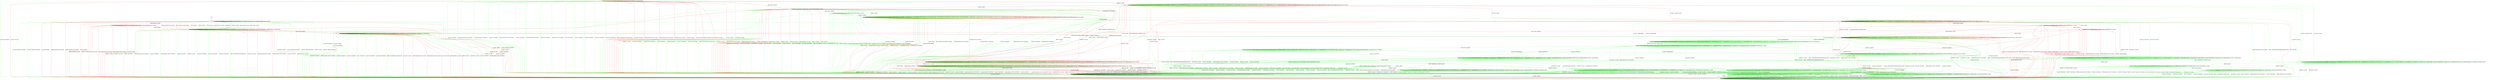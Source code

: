 digraph "" {
	graph ["Incoming time"=0.15453529357910156,
		"Outgoing time"=0.22037672996520996,
		Output="{'States': 36, 'Transitions': 837, 'Filename': '../results/ssh/DropBear-OpenSSH-cvc4-2.dot'}",
		Reference="{'States': 18, 'Transitions': 222, 'Filename': '../subjects/ssh/DropBear.dot'}",
		Solver=cvc4,
		Updated="{'States': 32, 'Transitions': 683, 'Filename': '../subjects/ssh/OpenSSH.dot'}",
		"f-measure"=0.15027624309392265,
		precision=0.09956076134699854,
		recall=0.3063063063063063
	];
	a -> a	[key=0,
		label="CH_OPEN / CH_MAX"];
	a -> a	[key=1,
		color=green,
		label="DEBUG / NO_RESP"];
	a -> a	[key=2,
		color=green,
		label="IGNORE / NO_RESP"];
	a -> a	[key=3,
		color=green,
		label="UNIMPLEMENTED / NO_RESP"];
	a -> a	[key=4,
		color=red,
		label="KEX30 / UNIMPLEMENTED"];
	a -> f	[key=0,
		label="NEWKEYS / NO_RESP"];
	a -> h	[key=0,
		color=green,
		label="DISCONNECT / NO_CONN"];
	a -> h	[key=1,
		color=green,
		label="KEXINIT / DISCONNECT"];
	a -> h	[key=2,
		color=green,
		label="SERVICE_REQUEST_AUTH / DISCONNECT"];
	a -> h	[key=3,
		color=green,
		label="CH_WINDOW_ADJUST / DISCONNECT"];
	a -> h	[key=4,
		color=green,
		label="UA_PK_OK / DISCONNECT"];
	a -> h	[key=5,
		color=green,
		label="SERVICE_REQUEST_CONN / DISCONNECT"];
	a -> h	[key=6,
		color=green,
		label="UA_NONE / DISCONNECT"];
	a -> h	[key=7,
		color=green,
		label="CH_EXTENDED_DATA / DISCONNECT"];
	a -> h	[key=8,
		color=green,
		label="UA_PK_NOK / DISCONNECT"];
	a -> h	[key=9,
		color=green,
		label="CH_REQUEST_PTY / DISCONNECT"];
	a -> h	[key=10,
		color=green,
		label="KEX30 / DISCONNECT"];
	a -> h	[key=11,
		color=green,
		label="CH_EOF / DISCONNECT"];
	a -> h	[key=12,
		color=green,
		label="CH_DATA / DISCONNECT"];
	a -> h	[key=13,
		color=green,
		label="UA_PW_OK / DISCONNECT"];
	a -> h	[key=14,
		color=green,
		label="UA_PW_NOK / DISCONNECT"];
	a -> h	[key=15,
		color=green,
		label="REKEY / DISCONNECT|NO_CONN|NO_CONN"];
	a -> h	[key=16,
		color=red,
		label="UA_PK_NOK / NO_CONN"];
	a -> h	[key=17,
		color=red,
		label="SERVICE_REQUEST_AUTH / NO_CONN"];
	a -> h	[key=18,
		color=red,
		label="SERVICE_REQUEST_CONN / NO_CONN"];
	a -> h	[key=19,
		color=red,
		label="CH_REQUEST_PTY / NO_CONN"];
	a -> h	[key=20,
		color=red,
		label="CH_DATA / NO_CONN"];
	a -> h	[key=21,
		color=red,
		label="UA_PK_OK / NO_CONN"];
	a -> h	[key=22,
		color=red,
		label="KEXINIT_PROCEED / NO_CONN"];
	a -> h	[key=23,
		color=red,
		label="KEXINIT / NO_CONN"];
	a -> h	[key=24,
		color=red,
		label="CH_EOF / NO_CONN"];
	a -> i	[key=0,
		color=green,
		label="CH_CLOSE / DISCONNECT"];
	a -> i	[key=1,
		color=red,
		label="CH_CLOSE / NO_CONN"];
	b -> a	[key=0,
		color=red,
		label="KEX30 / KEX31+NEWKEYS"];
	b -> b	[key=0,
		label="CH_OPEN / CH_MAX"];
	b -> b	[key=1,
		color=green,
		label="DEBUG / NO_RESP"];
	b -> b	[key=2,
		color=green,
		label="IGNORE / NO_RESP"];
	b -> b	[key=3,
		color=green,
		label="UNIMPLEMENTED / NO_RESP"];
	b -> h	[key=0,
		color=green,
		label="DISCONNECT / NO_CONN"];
	b -> h	[key=1,
		color=green,
		label="KEXINIT / DISCONNECT"];
	b -> h	[key=2,
		color=green,
		label="SERVICE_REQUEST_AUTH / DISCONNECT"];
	b -> h	[key=3,
		color=green,
		label="CH_WINDOW_ADJUST / DISCONNECT"];
	b -> h	[key=4,
		color=green,
		label="UA_PK_OK / DISCONNECT"];
	b -> h	[key=5,
		color=green,
		label="SERVICE_REQUEST_CONN / DISCONNECT"];
	b -> h	[key=6,
		color=green,
		label="UA_NONE / DISCONNECT"];
	b -> h	[key=7,
		color=green,
		label="CH_EXTENDED_DATA / DISCONNECT"];
	b -> h	[key=8,
		color=green,
		label="NEWKEYS / NO_CONN"];
	b -> h	[key=9,
		color=green,
		label="UA_PK_NOK / DISCONNECT"];
	b -> h	[key=10,
		color=green,
		label="CH_REQUEST_PTY / DISCONNECT"];
	b -> h	[key=11,
		color=green,
		label="CH_EOF / DISCONNECT"];
	b -> h	[key=12,
		color=green,
		label="CH_DATA / DISCONNECT"];
	b -> h	[key=13,
		color=green,
		label="UA_PW_OK / DISCONNECT"];
	b -> h	[key=14,
		color=green,
		label="UA_PW_NOK / DISCONNECT"];
	b -> h	[key=15,
		color=green,
		label="REKEY / DISCONNECT|NO_CONN|NO_CONN"];
	b -> h	[key=16,
		color=red,
		label="UA_PK_NOK / NO_CONN"];
	b -> h	[key=17,
		color=red,
		label="SERVICE_REQUEST_AUTH / NO_CONN"];
	b -> h	[key=18,
		color=red,
		label="SERVICE_REQUEST_CONN / NO_CONN"];
	b -> h	[key=19,
		color=red,
		label="NEWKEYS / UNIMPLEMENTED"];
	b -> h	[key=20,
		color=red,
		label="CH_REQUEST_PTY / NO_CONN"];
	b -> h	[key=21,
		color=red,
		label="CH_DATA / NO_CONN"];
	b -> h	[key=22,
		color=red,
		label="UA_PK_OK / NO_CONN"];
	b -> h	[key=23,
		color=red,
		label="KEXINIT_PROCEED / NO_CONN"];
	b -> h	[key=24,
		color=red,
		label="KEXINIT / NO_CONN"];
	b -> h	[key=25,
		color=red,
		label="CH_EOF / NO_CONN"];
	b -> i	[key=0,
		color=green,
		label="CH_CLOSE / DISCONNECT"];
	b -> i	[key=1,
		color=red,
		label="CH_CLOSE / NO_CONN"];
	ff	[color=green];
	b -> ff	[key=0,
		color=green,
		label="KEX30 / KEX31+NEWKEYS"];
	c -> b	[key=0,
		color=red,
		label="KEXINIT / KEXINIT"];
	c -> c	[key=0,
		label="CH_OPEN / CH_MAX"];
	c -> c	[key=1,
		label="CH_EOF / NO_RESP"];
	c -> c	[key=2,
		color=green,
		label="SERVICE_REQUEST_AUTH / UNIMPLEMENTED"];
	c -> c	[key=3,
		color=green,
		label="CH_WINDOW_ADJUST / NO_RESP"];
	c -> c	[key=4,
		color=green,
		label="DEBUG / NO_RESP"];
	c -> c	[key=5,
		color=green,
		label="UA_PK_OK / UNIMPLEMENTED"];
	c -> c	[key=6,
		color=green,
		label="SERVICE_REQUEST_CONN / UNIMPLEMENTED"];
	c -> c	[key=7,
		color=green,
		label="UA_NONE / UNIMPLEMENTED"];
	c -> c	[key=8,
		color=green,
		label="CH_EXTENDED_DATA / NO_RESP"];
	c -> c	[key=9,
		color=green,
		label="UA_PK_NOK / UNIMPLEMENTED"];
	c -> c	[key=10,
		color=green,
		label="KEX30 / UNIMPLEMENTED"];
	c -> c	[key=11,
		color=green,
		label="IGNORE / NO_RESP"];
	c -> c	[key=12,
		color=green,
		label="CH_DATA / NO_RESP"];
	c -> c	[key=13,
		color=green,
		label="UNIMPLEMENTED / NO_RESP"];
	c -> c	[key=14,
		color=green,
		label="UA_PW_OK / UNIMPLEMENTED"];
	c -> c	[key=15,
		color=green,
		label="UA_PW_NOK / UNIMPLEMENTED"];
	c -> c	[key=16,
		color=red,
		label="UA_PK_NOK / NO_RESP"];
	c -> c	[key=17,
		color=red,
		label="SERVICE_REQUEST_AUTH / SERVICE_ACCEPT"];
	c -> c	[key=18,
		color=red,
		label="SERVICE_REQUEST_CONN / SERVICE_ACCEPT"];
	c -> c	[key=19,
		color=red,
		label="UA_PK_OK / NO_RESP"];
	c -> f	[key=0,
		color=green,
		label="REKEY / KEXINIT|KEX31+NEWKEYS|NO_RESP"];
	c -> g	[key=0,
		color=green,
		label="CH_REQUEST_PTY / CH_SUCCESS"];
	c -> h	[key=0,
		label="NEWKEYS / NO_CONN"];
	c -> h	[key=1,
		color=green,
		label="DISCONNECT / NO_CONN"];
	c -> h	[key=2,
		color=red,
		label="KEX30 / NO_CONN"];
	c -> h	[key=3,
		color=red,
		label="CH_DATA / NO_CONN"];
	c -> l	[key=0,
		color=red,
		label="CH_REQUEST_PTY / CH_SUCCESS"];
	c -> n	[key=0,
		color=red,
		label="CH_CLOSE / NO_RESP"];
	p	[color=green];
	c -> p	[key=0,
		color=green,
		label="CH_CLOSE / CH_CLOSE"];
	bb	[color=green];
	c -> bb	[key=0,
		color=green,
		label="KEXINIT / KEXINIT"];
	jj	[color=red];
	c -> jj	[key=0,
		color=red,
		label="KEXINIT_PROCEED / KEXINIT"];
	d -> d	[key=0,
		label="CH_REQUEST_PTY / CH_NONE"];
	d -> d	[key=1,
		label="CH_DATA / CH_NONE"];
	d -> d	[key=2,
		label="CH_CLOSE / CH_NONE"];
	d -> d	[key=3,
		label="CH_EOF / CH_NONE"];
	d -> d	[key=4,
		color=green,
		label="CH_WINDOW_ADJUST / CH_NONE"];
	d -> d	[key=5,
		color=green,
		label="DEBUG / NO_RESP"];
	d -> d	[key=6,
		color=green,
		label="CH_EXTENDED_DATA / CH_NONE"];
	d -> d	[key=7,
		color=green,
		label="IGNORE / NO_RESP"];
	d -> d	[key=8,
		color=green,
		label="UNIMPLEMENTED / NO_RESP"];
	d -> d	[key=9,
		color=red,
		label="NEWKEYS / UNIMPLEMENTED"];
	d -> h	[key=0,
		color=green,
		label="CH_OPEN / DISCONNECT"];
	d -> h	[key=1,
		color=red,
		label="CH_OPEN / NO_CONN"];
	d -> i	[key=0,
		color=green,
		label="DISCONNECT / NO_CONN"];
	d -> i	[key=1,
		color=green,
		label="KEXINIT / DISCONNECT"];
	d -> i	[key=2,
		color=green,
		label="SERVICE_REQUEST_AUTH / DISCONNECT"];
	d -> i	[key=3,
		color=green,
		label="UA_PK_OK / DISCONNECT"];
	d -> i	[key=4,
		color=green,
		label="SERVICE_REQUEST_CONN / DISCONNECT"];
	d -> i	[key=5,
		color=green,
		label="UA_NONE / DISCONNECT"];
	d -> i	[key=6,
		color=green,
		label="NEWKEYS / NO_CONN"];
	d -> i	[key=7,
		color=green,
		label="UA_PK_NOK / DISCONNECT"];
	d -> i	[key=8,
		color=green,
		label="UA_PW_OK / DISCONNECT"];
	d -> i	[key=9,
		color=green,
		label="UA_PW_NOK / DISCONNECT"];
	d -> i	[key=10,
		color=green,
		label="REKEY / DISCONNECT|NO_CONN|NO_CONN"];
	d -> i	[key=11,
		color=red,
		label="UA_PK_NOK / NO_CONN"];
	d -> i	[key=12,
		color=red,
		label="SERVICE_REQUEST_AUTH / NO_CONN"];
	d -> i	[key=13,
		color=red,
		label="SERVICE_REQUEST_CONN / NO_CONN"];
	d -> i	[key=14,
		color=red,
		label="UA_PK_OK / NO_CONN"];
	d -> i	[key=15,
		color=red,
		label="KEXINIT_PROCEED / NO_CONN"];
	d -> i	[key=16,
		color=red,
		label="KEXINIT / NO_CONN"];
	d -> j	[key=0,
		label="KEX30 / KEX31+NEWKEYS"];
	e -> e	[key=0,
		label="CH_REQUEST_PTY / CH_NONE"];
	e -> e	[key=1,
		label="CH_DATA / CH_NONE"];
	e -> e	[key=2,
		label="CH_CLOSE / CH_NONE"];
	e -> e	[key=3,
		label="CH_EOF / CH_NONE"];
	e -> e	[key=4,
		color=green,
		label="KEXINIT / UNIMPLEMENTED"];
	e -> e	[key=5,
		color=green,
		label="CH_WINDOW_ADJUST / CH_NONE"];
	e -> e	[key=6,
		color=green,
		label="DEBUG / NO_RESP"];
	e -> e	[key=7,
		color=green,
		label="UA_PK_OK / UNIMPLEMENTED"];
	e -> e	[key=8,
		color=green,
		label="UA_NONE / UNIMPLEMENTED"];
	e -> e	[key=9,
		color=green,
		label="CH_EXTENDED_DATA / CH_NONE"];
	e -> e	[key=10,
		color=green,
		label="UA_PK_NOK / UNIMPLEMENTED"];
	e -> e	[key=11,
		color=green,
		label="KEX30 / UNIMPLEMENTED"];
	e -> e	[key=12,
		color=green,
		label="IGNORE / NO_RESP"];
	e -> e	[key=13,
		color=green,
		label="UNIMPLEMENTED / NO_RESP"];
	e -> e	[key=14,
		color=green,
		label="UA_PW_OK / UNIMPLEMENTED"];
	e -> e	[key=15,
		color=green,
		label="UA_PW_NOK / UNIMPLEMENTED"];
	e -> e	[key=16,
		color=red,
		label="UA_PK_NOK / UA_FAILURE"];
	e -> e	[key=17,
		color=red,
		label="SERVICE_REQUEST_AUTH / SERVICE_ACCEPT"];
	e -> h	[key=0,
		color=red,
		label="CH_OPEN / NO_CONN"];
	e -> i	[key=0,
		label="NEWKEYS / NO_CONN"];
	e -> i	[key=1,
		color=green,
		label="DISCONNECT / NO_CONN"];
	e -> i	[key=2,
		color=green,
		label="SERVICE_REQUEST_CONN / DISCONNECT"];
	e -> i	[key=3,
		color=green,
		label="REKEY / UNIMPLEMENTED|UNIMPLEMENTED|NO_CONN"];
	e -> i	[key=4,
		color=red,
		label="KEX30 / NO_CONN"];
	e -> i	[key=5,
		color=red,
		label="SERVICE_REQUEST_CONN / NO_CONN"];
	e -> n	[key=0,
		color=green,
		label="SERVICE_REQUEST_AUTH / SERVICE_ACCEPT"];
	e -> n	[key=1,
		color=red,
		label="UA_PK_OK / UA_SUCCESS"];
	o	[color=green];
	e -> o	[key=0,
		color=green,
		label="CH_OPEN / UNIMPLEMENTED"];
	hh	[color=red];
	e -> hh	[key=0,
		color=red,
		label="KEXINIT_PROCEED / KEXINIT"];
	ii	[color=red];
	e -> ii	[key=0,
		color=red,
		label="KEXINIT / KEXINIT"];
	f -> b	[key=0,
		color=red,
		label="KEXINIT / KEXINIT"];
	f -> c	[key=0,
		color=red,
		label="CH_EOF / CH_EOF"];
	f -> f	[key=0,
		label="CH_OPEN / CH_MAX"];
	f -> f	[key=1,
		label="CH_DATA / NO_RESP"];
	f -> f	[key=2,
		color=green,
		label="SERVICE_REQUEST_AUTH / NO_RESP"];
	f -> f	[key=3,
		color=green,
		label="CH_WINDOW_ADJUST / NO_RESP"];
	f -> f	[key=4,
		color=green,
		label="DEBUG / NO_RESP"];
	f -> f	[key=5,
		color=green,
		label="UA_PK_OK / UNIMPLEMENTED"];
	f -> f	[key=6,
		color=green,
		label="SERVICE_REQUEST_CONN / NO_RESP"];
	f -> f	[key=7,
		color=green,
		label="UA_NONE / UNIMPLEMENTED"];
	f -> f	[key=8,
		color=green,
		label="CH_EXTENDED_DATA / NO_RESP"];
	f -> f	[key=9,
		color=green,
		label="UA_PK_NOK / UNIMPLEMENTED"];
	f -> f	[key=10,
		color=green,
		label="KEX30 / NO_RESP"];
	f -> f	[key=11,
		color=green,
		label="IGNORE / NO_RESP"];
	f -> f	[key=12,
		color=green,
		label="CH_EOF / NO_RESP"];
	f -> f	[key=13,
		color=green,
		label="UNIMPLEMENTED / NO_RESP"];
	f -> f	[key=14,
		color=green,
		label="UA_PW_OK / UNIMPLEMENTED"];
	f -> f	[key=15,
		color=green,
		label="UA_PW_NOK / UNIMPLEMENTED"];
	f -> f	[key=16,
		color=green,
		label="REKEY / KEXINIT|KEX31+NEWKEYS|NO_RESP"];
	f -> f	[key=17,
		color=red,
		label="UA_PK_NOK / NO_RESP"];
	f -> f	[key=18,
		color=red,
		label="SERVICE_REQUEST_AUTH / SERVICE_ACCEPT"];
	f -> f	[key=19,
		color=red,
		label="SERVICE_REQUEST_CONN / SERVICE_ACCEPT"];
	f -> f	[key=20,
		color=red,
		label="UA_PK_OK / NO_RESP"];
	f -> g	[key=0,
		color=red,
		label="CH_REQUEST_PTY / CH_SUCCESS"];
	f -> h	[key=0,
		label="NEWKEYS / NO_CONN"];
	f -> h	[key=1,
		color=green,
		label="DISCONNECT / NO_CONN"];
	f -> h	[key=2,
		color=red,
		label="KEX30 / NO_CONN"];
	f -> l	[key=0,
		color=green,
		label="CH_REQUEST_PTY / CH_SUCCESS"];
	f -> n	[key=0,
		color=red,
		label="CH_CLOSE / CH_EOF"];
	v	[color=green];
	f -> v	[key=0,
		color=green,
		label="CH_CLOSE / CH_CLOSE"];
	f -> bb	[key=0,
		color=green,
		label="KEXINIT / KEXINIT"];
	f -> jj	[key=0,
		color=red,
		label="KEXINIT_PROCEED / KEXINIT"];
	g -> b	[key=0,
		label="KEXINIT / KEXINIT"];
	g -> g	[key=0,
		label="CH_OPEN / CH_MAX"];
	g -> g	[key=1,
		label="CH_DATA / NO_RESP"];
	g -> g	[key=2,
		color=green,
		label="SERVICE_REQUEST_AUTH / UNIMPLEMENTED"];
	g -> g	[key=3,
		color=green,
		label="CH_WINDOW_ADJUST / NO_RESP"];
	g -> g	[key=4,
		color=green,
		label="DEBUG / NO_RESP"];
	g -> g	[key=5,
		color=green,
		label="UA_PK_OK / UNIMPLEMENTED"];
	g -> g	[key=6,
		color=green,
		label="SERVICE_REQUEST_CONN / UNIMPLEMENTED"];
	g -> g	[key=7,
		color=green,
		label="UA_NONE / UNIMPLEMENTED"];
	g -> g	[key=8,
		color=green,
		label="CH_EXTENDED_DATA / NO_RESP"];
	g -> g	[key=9,
		color=green,
		label="UA_PK_NOK / UNIMPLEMENTED"];
	g -> g	[key=10,
		color=green,
		label="KEX30 / UNIMPLEMENTED"];
	g -> g	[key=11,
		color=green,
		label="IGNORE / NO_RESP"];
	g -> g	[key=12,
		color=green,
		label="CH_EOF / NO_RESP"];
	g -> g	[key=13,
		color=green,
		label="UNIMPLEMENTED / NO_RESP"];
	g -> g	[key=14,
		color=green,
		label="UA_PW_OK / UNIMPLEMENTED"];
	g -> g	[key=15,
		color=green,
		label="UA_PW_NOK / UNIMPLEMENTED"];
	g -> g	[key=16,
		color=red,
		label="UA_PK_NOK / NO_RESP"];
	g -> g	[key=17,
		color=red,
		label="SERVICE_REQUEST_AUTH / SERVICE_ACCEPT"];
	g -> g	[key=18,
		color=red,
		label="SERVICE_REQUEST_CONN / SERVICE_ACCEPT"];
	g -> g	[key=19,
		color=red,
		label="UA_PK_OK / NO_RESP"];
	g -> h	[key=0,
		label="NEWKEYS / NO_CONN"];
	g -> h	[key=1,
		color=green,
		label="DISCONNECT / NO_CONN"];
	g -> h	[key=2,
		color=green,
		label="CH_REQUEST_PTY / DISCONNECT"];
	g -> h	[key=3,
		color=red,
		label="KEX30 / NO_CONN"];
	g -> h	[key=4,
		color=red,
		label="CH_REQUEST_PTY / NO_CONN"];
	g -> l	[key=0,
		color=green,
		label="REKEY / KEXINIT|KEX31+NEWKEYS|NO_RESP"];
	g -> l	[key=1,
		color=red,
		label="CH_EOF / CH_EOF"];
	g -> n	[key=0,
		color=red,
		label="CH_CLOSE / CH_EOF"];
	g -> p	[key=0,
		color=green,
		label="CH_CLOSE / CH_CLOSE"];
	g -> jj	[key=0,
		color=red,
		label="KEXINIT_PROCEED / KEXINIT"];
	h -> h	[key=0,
		label="UA_PK_NOK / NO_CONN"];
	h -> h	[key=1,
		label="KEX30 / NO_CONN"];
	h -> h	[key=2,
		label="SERVICE_REQUEST_AUTH / NO_CONN"];
	h -> h	[key=3,
		label="SERVICE_REQUEST_CONN / NO_CONN"];
	h -> h	[key=4,
		label="NEWKEYS / NO_CONN"];
	h -> h	[key=5,
		label="CH_REQUEST_PTY / NO_CONN"];
	h -> h	[key=6,
		label="CH_OPEN / CH_MAX"];
	h -> h	[key=7,
		label="CH_DATA / NO_CONN"];
	h -> h	[key=8,
		label="UA_PK_OK / NO_CONN"];
	h -> h	[key=9,
		label="KEXINIT / NO_CONN"];
	h -> h	[key=10,
		label="CH_EOF / NO_CONN"];
	h -> h	[key=11,
		color=green,
		label="DISCONNECT / NO_CONN"];
	h -> h	[key=12,
		color=green,
		label="CH_WINDOW_ADJUST / NO_CONN"];
	h -> h	[key=13,
		color=green,
		label="DEBUG / NO_CONN"];
	h -> h	[key=14,
		color=green,
		label="UA_NONE / NO_CONN"];
	h -> h	[key=15,
		color=green,
		label="CH_EXTENDED_DATA / NO_CONN"];
	h -> h	[key=16,
		color=green,
		label="IGNORE / NO_CONN"];
	h -> h	[key=17,
		color=green,
		label="UNIMPLEMENTED / NO_CONN"];
	h -> h	[key=18,
		color=green,
		label="UA_PW_OK / NO_CONN"];
	h -> h	[key=19,
		color=green,
		label="UA_PW_NOK / NO_CONN"];
	h -> h	[key=20,
		color=green,
		label="REKEY / NO_CONN|NO_CONN|NO_CONN"];
	h -> h	[key=21,
		color=red,
		label="KEXINIT_PROCEED / NO_CONN"];
	h -> i	[key=0,
		label="CH_CLOSE / NO_CONN"];
	i -> h	[key=0,
		label="CH_OPEN / NO_CONN"];
	i -> i	[key=0,
		label="UA_PK_NOK / NO_CONN"];
	i -> i	[key=1,
		label="KEX30 / NO_CONN"];
	i -> i	[key=2,
		label="SERVICE_REQUEST_AUTH / NO_CONN"];
	i -> i	[key=3,
		label="SERVICE_REQUEST_CONN / NO_CONN"];
	i -> i	[key=4,
		label="NEWKEYS / NO_CONN"];
	i -> i	[key=5,
		label="CH_REQUEST_PTY / CH_NONE"];
	i -> i	[key=6,
		label="CH_DATA / CH_NONE"];
	i -> i	[key=7,
		label="UA_PK_OK / NO_CONN"];
	i -> i	[key=8,
		label="CH_CLOSE / CH_NONE"];
	i -> i	[key=9,
		label="KEXINIT / NO_CONN"];
	i -> i	[key=10,
		label="CH_EOF / CH_NONE"];
	i -> i	[key=11,
		color=green,
		label="DISCONNECT / NO_CONN"];
	i -> i	[key=12,
		color=green,
		label="CH_WINDOW_ADJUST / CH_NONE"];
	i -> i	[key=13,
		color=green,
		label="DEBUG / NO_CONN"];
	i -> i	[key=14,
		color=green,
		label="UA_NONE / NO_CONN"];
	i -> i	[key=15,
		color=green,
		label="CH_EXTENDED_DATA / CH_NONE"];
	i -> i	[key=16,
		color=green,
		label="IGNORE / NO_CONN"];
	i -> i	[key=17,
		color=green,
		label="UNIMPLEMENTED / NO_CONN"];
	i -> i	[key=18,
		color=green,
		label="UA_PW_OK / NO_CONN"];
	i -> i	[key=19,
		color=green,
		label="UA_PW_NOK / NO_CONN"];
	i -> i	[key=20,
		color=green,
		label="REKEY / NO_CONN|NO_CONN|NO_CONN"];
	i -> i	[key=21,
		color=red,
		label="KEXINIT_PROCEED / NO_CONN"];
	j -> e	[key=0,
		label="NEWKEYS / NO_RESP"];
	j -> h	[key=0,
		color=green,
		label="CH_OPEN / DISCONNECT"];
	j -> h	[key=1,
		color=red,
		label="CH_OPEN / NO_CONN"];
	j -> i	[key=0,
		color=green,
		label="DISCONNECT / NO_CONN"];
	j -> i	[key=1,
		color=green,
		label="KEXINIT / DISCONNECT"];
	j -> i	[key=2,
		color=green,
		label="SERVICE_REQUEST_AUTH / DISCONNECT"];
	j -> i	[key=3,
		color=green,
		label="UA_PK_OK / DISCONNECT"];
	j -> i	[key=4,
		color=green,
		label="SERVICE_REQUEST_CONN / DISCONNECT"];
	j -> i	[key=5,
		color=green,
		label="UA_NONE / DISCONNECT"];
	j -> i	[key=6,
		color=green,
		label="UA_PK_NOK / DISCONNECT"];
	j -> i	[key=7,
		color=green,
		label="KEX30 / DISCONNECT"];
	j -> i	[key=8,
		color=green,
		label="UA_PW_OK / DISCONNECT"];
	j -> i	[key=9,
		color=green,
		label="UA_PW_NOK / DISCONNECT"];
	j -> i	[key=10,
		color=green,
		label="REKEY / DISCONNECT|NO_CONN|NO_CONN"];
	j -> i	[key=11,
		color=red,
		label="UA_PK_NOK / NO_CONN"];
	j -> i	[key=12,
		color=red,
		label="SERVICE_REQUEST_AUTH / NO_CONN"];
	j -> i	[key=13,
		color=red,
		label="SERVICE_REQUEST_CONN / NO_CONN"];
	j -> i	[key=14,
		color=red,
		label="UA_PK_OK / NO_CONN"];
	j -> i	[key=15,
		color=red,
		label="KEXINIT_PROCEED / NO_CONN"];
	j -> i	[key=16,
		color=red,
		label="KEXINIT / NO_CONN"];
	j -> j	[key=0,
		label="CH_REQUEST_PTY / CH_NONE"];
	j -> j	[key=1,
		label="CH_DATA / CH_NONE"];
	j -> j	[key=2,
		label="CH_CLOSE / CH_NONE"];
	j -> j	[key=3,
		label="CH_EOF / CH_NONE"];
	j -> j	[key=4,
		color=green,
		label="CH_WINDOW_ADJUST / CH_NONE"];
	j -> j	[key=5,
		color=green,
		label="DEBUG / NO_RESP"];
	j -> j	[key=6,
		color=green,
		label="CH_EXTENDED_DATA / CH_NONE"];
	j -> j	[key=7,
		color=green,
		label="IGNORE / NO_RESP"];
	j -> j	[key=8,
		color=green,
		label="UNIMPLEMENTED / NO_RESP"];
	j -> j	[key=9,
		color=red,
		label="KEX30 / UNIMPLEMENTED"];
	k -> d	[key=0,
		label="KEXINIT / KEXINIT"];
	k -> d	[key=1,
		color=green,
		label="SERVICE_REQUEST_AUTH / KEXINIT"];
	k -> d	[key=2,
		color=green,
		label="DEBUG / KEXINIT"];
	k -> d	[key=3,
		color=green,
		label="SERVICE_REQUEST_CONN / KEXINIT"];
	k -> d	[key=4,
		color=green,
		label="KEX30 / KEXINIT"];
	k -> d	[key=5,
		color=green,
		label="IGNORE / KEXINIT"];
	k -> d	[key=6,
		color=green,
		label="UNIMPLEMENTED / KEXINIT"];
	k -> d	[key=7,
		color=red,
		label="KEX30 / KEXINIT+UNIMPLEMENTED"];
	k -> d	[key=8,
		color=red,
		label="NEWKEYS / KEXINIT+UNIMPLEMENTED"];
	k -> e	[key=0,
		color=green,
		label="REKEY / KEXINIT|KEX31+NEWKEYS|NO_RESP"];
	k -> h	[key=0,
		color=green,
		label="CH_OPEN / KEXINIT+DISCONNECT"];
	k -> h	[key=1,
		color=red,
		label="CH_OPEN / KEXINIT"];
	k -> i	[key=0,
		color=green,
		label="DISCONNECT / KEXINIT"];
	k -> i	[key=1,
		color=green,
		label="UA_PK_OK / KEXINIT+DISCONNECT"];
	k -> i	[key=2,
		color=green,
		label="UA_NONE / KEXINIT+DISCONNECT"];
	k -> i	[key=3,
		color=green,
		label="NEWKEYS / KEXINIT"];
	k -> i	[key=4,
		color=green,
		label="UA_PK_NOK / KEXINIT+DISCONNECT"];
	k -> i	[key=5,
		color=green,
		label="UA_PW_OK / KEXINIT+DISCONNECT"];
	k -> i	[key=6,
		color=green,
		label="UA_PW_NOK / KEXINIT+DISCONNECT"];
	k -> i	[key=7,
		color=red,
		label="UA_PK_NOK / KEXINIT"];
	k -> i	[key=8,
		color=red,
		label="SERVICE_REQUEST_AUTH / KEXINIT"];
	k -> i	[key=9,
		color=red,
		label="SERVICE_REQUEST_CONN / KEXINIT"];
	k -> i	[key=10,
		color=red,
		label="UA_PK_OK / KEXINIT"];
	k -> k	[key=0,
		label="CH_REQUEST_PTY / CH_NONE"];
	k -> k	[key=1,
		label="CH_DATA / CH_NONE"];
	k -> k	[key=2,
		label="CH_CLOSE / CH_NONE"];
	k -> k	[key=3,
		label="CH_EOF / CH_NONE"];
	k -> k	[key=4,
		color=green,
		label="CH_WINDOW_ADJUST / CH_NONE"];
	k -> k	[key=5,
		color=green,
		label="CH_EXTENDED_DATA / CH_NONE"];
	gg	[color=red];
	k -> gg	[key=0,
		color=red,
		label="KEXINIT_PROCEED / KEXINIT"];
	l -> b	[key=0,
		label="KEXINIT / KEXINIT"];
	l -> h	[key=0,
		label="NEWKEYS / NO_CONN"];
	l -> h	[key=1,
		color=green,
		label="DISCONNECT / NO_CONN"];
	l -> h	[key=2,
		color=green,
		label="CH_REQUEST_PTY / DISCONNECT"];
	l -> h	[key=3,
		color=red,
		label="KEX30 / NO_CONN"];
	l -> h	[key=4,
		color=red,
		label="CH_REQUEST_PTY / NO_CONN"];
	l -> h	[key=5,
		color=red,
		label="CH_DATA / NO_CONN"];
	l -> l	[key=0,
		label="CH_OPEN / CH_MAX"];
	l -> l	[key=1,
		label="CH_EOF / NO_RESP"];
	l -> l	[key=2,
		color=green,
		label="SERVICE_REQUEST_AUTH / NO_RESP"];
	l -> l	[key=3,
		color=green,
		label="CH_WINDOW_ADJUST / NO_RESP"];
	l -> l	[key=4,
		color=green,
		label="DEBUG / NO_RESP"];
	l -> l	[key=5,
		color=green,
		label="UA_PK_OK / UNIMPLEMENTED"];
	l -> l	[key=6,
		color=green,
		label="SERVICE_REQUEST_CONN / NO_RESP"];
	l -> l	[key=7,
		color=green,
		label="UA_NONE / UNIMPLEMENTED"];
	l -> l	[key=8,
		color=green,
		label="CH_EXTENDED_DATA / NO_RESP"];
	l -> l	[key=9,
		color=green,
		label="UA_PK_NOK / UNIMPLEMENTED"];
	l -> l	[key=10,
		color=green,
		label="KEX30 / NO_RESP"];
	l -> l	[key=11,
		color=green,
		label="IGNORE / NO_RESP"];
	l -> l	[key=12,
		color=green,
		label="CH_DATA / NO_RESP"];
	l -> l	[key=13,
		color=green,
		label="UNIMPLEMENTED / NO_RESP"];
	l -> l	[key=14,
		color=green,
		label="UA_PW_OK / UNIMPLEMENTED"];
	l -> l	[key=15,
		color=green,
		label="UA_PW_NOK / UNIMPLEMENTED"];
	l -> l	[key=16,
		color=green,
		label="REKEY / KEXINIT|KEX31+NEWKEYS|NO_RESP"];
	l -> l	[key=17,
		color=red,
		label="UA_PK_NOK / NO_RESP"];
	l -> l	[key=18,
		color=red,
		label="SERVICE_REQUEST_AUTH / SERVICE_ACCEPT"];
	l -> l	[key=19,
		color=red,
		label="SERVICE_REQUEST_CONN / SERVICE_ACCEPT"];
	l -> l	[key=20,
		color=red,
		label="UA_PK_OK / NO_RESP"];
	l -> n	[key=0,
		color=red,
		label="CH_CLOSE / NO_RESP"];
	l -> v	[key=0,
		color=green,
		label="CH_CLOSE / CH_CLOSE"];
	l -> jj	[key=0,
		color=red,
		label="KEXINIT_PROCEED / KEXINIT"];
	m -> k	[key=0];
	n -> f	[key=0,
		color=red,
		label="CH_OPEN / CH_OPEN_SUCCESS"];
	n -> i	[key=0,
		label="NEWKEYS / NO_CONN"];
	n -> i	[key=1,
		color=green,
		label="DISCONNECT / NO_CONN"];
	n -> i	[key=2,
		color=green,
		label="SERVICE_REQUEST_CONN / DISCONNECT"];
	n -> i	[key=3,
		color=green,
		label="REKEY / UNIMPLEMENTED|UNIMPLEMENTED|NO_CONN"];
	n -> i	[key=4,
		color=red,
		label="KEX30 / NO_CONN"];
	n -> n	[key=0,
		label="SERVICE_REQUEST_AUTH / SERVICE_ACCEPT"];
	n -> n	[key=1,
		label="CH_REQUEST_PTY / CH_NONE"];
	n -> n	[key=2,
		label="CH_DATA / CH_NONE"];
	n -> n	[key=3,
		label="CH_CLOSE / CH_NONE"];
	n -> n	[key=4,
		label="CH_EOF / CH_NONE"];
	n -> n	[key=5,
		color=green,
		label="KEXINIT / UNIMPLEMENTED"];
	n -> n	[key=6,
		color=green,
		label="CH_WINDOW_ADJUST / CH_NONE"];
	n -> n	[key=7,
		color=green,
		label="DEBUG / NO_RESP"];
	n -> n	[key=8,
		color=green,
		label="CH_EXTENDED_DATA / CH_NONE"];
	n -> n	[key=9,
		color=green,
		label="KEX30 / UNIMPLEMENTED"];
	n -> n	[key=10,
		color=green,
		label="IGNORE / NO_RESP"];
	n -> n	[key=11,
		color=green,
		label="UNIMPLEMENTED / NO_RESP"];
	n -> n	[key=12,
		color=red,
		label="UA_PK_NOK / NO_RESP"];
	n -> n	[key=13,
		color=red,
		label="SERVICE_REQUEST_CONN / SERVICE_ACCEPT"];
	n -> n	[key=14,
		color=red,
		label="UA_PK_OK / NO_RESP"];
	n -> p	[key=0,
		color=green,
		label="UA_PK_OK / UA_SUCCESS"];
	n -> p	[key=1,
		color=green,
		label="UA_PW_OK / UA_SUCCESS"];
	q	[color=green];
	n -> q	[key=0,
		color=green,
		label="UA_PW_NOK / UA_FAILURE"];
	r	[color=green];
	n -> r	[key=0,
		color=green,
		label="UA_NONE / UA_FAILURE"];
	s	[color=green];
	n -> s	[key=0,
		color=green,
		label="UA_PK_NOK / UA_FAILURE"];
	t	[color=green];
	n -> t	[key=0,
		color=green,
		label="CH_OPEN / UNIMPLEMENTED"];
	n -> hh	[key=0,
		color=red,
		label="KEXINIT_PROCEED / KEXINIT"];
	n -> ii	[key=0,
		color=red,
		label="KEXINIT / KEXINIT"];
	o -> e	[key=0,
		color=green,
		label="CH_CLOSE / UNIMPLEMENTED"];
	o -> h	[key=0,
		color=green,
		label="DISCONNECT / NO_CONN"];
	o -> h	[key=1,
		color=green,
		label="SERVICE_REQUEST_CONN / DISCONNECT"];
	o -> h	[key=2,
		color=green,
		label="NEWKEYS / NO_CONN"];
	o -> h	[key=3,
		color=green,
		label="REKEY / UNIMPLEMENTED|UNIMPLEMENTED|NO_CONN"];
	o -> o	[key=0,
		color=green,
		label="KEXINIT / UNIMPLEMENTED"];
	o -> o	[key=1,
		color=green,
		label="CH_WINDOW_ADJUST / UNIMPLEMENTED"];
	o -> o	[key=2,
		color=green,
		label="DEBUG / NO_RESP"];
	o -> o	[key=3,
		color=green,
		label="UA_PK_OK / UNIMPLEMENTED"];
	o -> o	[key=4,
		color=green,
		label="UA_NONE / UNIMPLEMENTED"];
	o -> o	[key=5,
		color=green,
		label="CH_EXTENDED_DATA / UNIMPLEMENTED"];
	o -> o	[key=6,
		color=green,
		label="UA_PK_NOK / UNIMPLEMENTED"];
	o -> o	[key=7,
		color=green,
		label="CH_OPEN / CH_MAX"];
	o -> o	[key=8,
		color=green,
		label="CH_REQUEST_PTY / UNIMPLEMENTED"];
	o -> o	[key=9,
		color=green,
		label="KEX30 / UNIMPLEMENTED"];
	o -> o	[key=10,
		color=green,
		label="IGNORE / NO_RESP"];
	o -> o	[key=11,
		color=green,
		label="CH_EOF / UNIMPLEMENTED"];
	o -> o	[key=12,
		color=green,
		label="CH_DATA / UNIMPLEMENTED"];
	o -> o	[key=13,
		color=green,
		label="UNIMPLEMENTED / NO_RESP"];
	o -> o	[key=14,
		color=green,
		label="UA_PW_OK / UNIMPLEMENTED"];
	o -> o	[key=15,
		color=green,
		label="UA_PW_NOK / UNIMPLEMENTED"];
	o -> t	[key=0,
		color=green,
		label="SERVICE_REQUEST_AUTH / SERVICE_ACCEPT"];
	p -> c	[key=0,
		color=green,
		label="CH_OPEN / CH_OPEN_SUCCESS"];
	p -> i	[key=0,
		color=green,
		label="DISCONNECT / NO_CONN"];
	p -> i	[key=1,
		color=green,
		label="NEWKEYS / NO_CONN"];
	p -> p	[key=0,
		color=green,
		label="SERVICE_REQUEST_AUTH / UNIMPLEMENTED"];
	p -> p	[key=1,
		color=green,
		label="CH_WINDOW_ADJUST / CH_NONE"];
	p -> p	[key=2,
		color=green,
		label="DEBUG / NO_RESP"];
	p -> p	[key=3,
		color=green,
		label="UA_PK_OK / UNIMPLEMENTED"];
	p -> p	[key=4,
		color=green,
		label="SERVICE_REQUEST_CONN / UNIMPLEMENTED"];
	p -> p	[key=5,
		color=green,
		label="UA_NONE / UNIMPLEMENTED"];
	p -> p	[key=6,
		color=green,
		label="CH_EXTENDED_DATA / CH_NONE"];
	p -> p	[key=7,
		color=green,
		label="UA_PK_NOK / UNIMPLEMENTED"];
	p -> p	[key=8,
		color=green,
		label="CH_CLOSE / CH_NONE"];
	p -> p	[key=9,
		color=green,
		label="CH_REQUEST_PTY / CH_NONE"];
	p -> p	[key=10,
		color=green,
		label="KEX30 / UNIMPLEMENTED"];
	p -> p	[key=11,
		color=green,
		label="IGNORE / NO_RESP"];
	p -> p	[key=12,
		color=green,
		label="CH_EOF / CH_NONE"];
	p -> p	[key=13,
		color=green,
		label="CH_DATA / CH_NONE"];
	p -> p	[key=14,
		color=green,
		label="UNIMPLEMENTED / NO_RESP"];
	p -> p	[key=15,
		color=green,
		label="UA_PW_OK / UNIMPLEMENTED"];
	p -> p	[key=16,
		color=green,
		label="UA_PW_NOK / UNIMPLEMENTED"];
	u	[color=green];
	p -> u	[key=0,
		color=green,
		label="KEXINIT / KEXINIT"];
	p -> v	[key=0,
		color=green,
		label="REKEY / KEXINIT|KEX31+NEWKEYS|NO_RESP"];
	q -> i	[key=0,
		color=green,
		label="DISCONNECT / NO_CONN"];
	q -> i	[key=1,
		color=green,
		label="UA_PK_OK / DISCONNECT"];
	q -> i	[key=2,
		color=green,
		label="SERVICE_REQUEST_CONN / DISCONNECT"];
	q -> i	[key=3,
		color=green,
		label="UA_NONE / DISCONNECT"];
	q -> i	[key=4,
		color=green,
		label="NEWKEYS / NO_CONN"];
	q -> i	[key=5,
		color=green,
		label="UA_PK_NOK / DISCONNECT"];
	q -> i	[key=6,
		color=green,
		label="REKEY / UNIMPLEMENTED|UNIMPLEMENTED|NO_CONN"];
	q -> p	[key=0,
		color=green,
		label="UA_PW_OK / UA_SUCCESS"];
	q -> q	[key=0,
		color=green,
		label="KEXINIT / UNIMPLEMENTED"];
	q -> q	[key=1,
		color=green,
		label="SERVICE_REQUEST_AUTH / SERVICE_ACCEPT"];
	q -> q	[key=2,
		color=green,
		label="CH_WINDOW_ADJUST / CH_NONE"];
	q -> q	[key=3,
		color=green,
		label="DEBUG / NO_RESP"];
	q -> q	[key=4,
		color=green,
		label="CH_EXTENDED_DATA / CH_NONE"];
	q -> q	[key=5,
		color=green,
		label="CH_CLOSE / CH_NONE"];
	q -> q	[key=6,
		color=green,
		label="CH_REQUEST_PTY / CH_NONE"];
	q -> q	[key=7,
		color=green,
		label="KEX30 / UNIMPLEMENTED"];
	q -> q	[key=8,
		color=green,
		label="IGNORE / NO_RESP"];
	q -> q	[key=9,
		color=green,
		label="CH_EOF / CH_NONE"];
	q -> q	[key=10,
		color=green,
		label="CH_DATA / CH_NONE"];
	q -> q	[key=11,
		color=green,
		label="UNIMPLEMENTED / NO_RESP"];
	q -> q	[key=12,
		color=green,
		label="UA_PW_NOK / UA_FAILURE"];
	w	[color=green];
	q -> w	[key=0,
		color=green,
		label="CH_OPEN / UNIMPLEMENTED"];
	r -> i	[key=0,
		color=green,
		label="DISCONNECT / NO_CONN"];
	r -> i	[key=1,
		color=green,
		label="UA_PK_OK / DISCONNECT"];
	r -> i	[key=2,
		color=green,
		label="SERVICE_REQUEST_CONN / DISCONNECT"];
	r -> i	[key=3,
		color=green,
		label="NEWKEYS / NO_CONN"];
	r -> i	[key=4,
		color=green,
		label="UA_PK_NOK / DISCONNECT"];
	r -> i	[key=5,
		color=green,
		label="UA_PW_OK / DISCONNECT"];
	r -> i	[key=6,
		color=green,
		label="UA_PW_NOK / DISCONNECT"];
	r -> i	[key=7,
		color=green,
		label="REKEY / UNIMPLEMENTED|UNIMPLEMENTED|NO_CONN"];
	r -> r	[key=0,
		color=green,
		label="KEXINIT / UNIMPLEMENTED"];
	r -> r	[key=1,
		color=green,
		label="SERVICE_REQUEST_AUTH / SERVICE_ACCEPT"];
	r -> r	[key=2,
		color=green,
		label="CH_WINDOW_ADJUST / CH_NONE"];
	r -> r	[key=3,
		color=green,
		label="DEBUG / NO_RESP"];
	r -> r	[key=4,
		color=green,
		label="UA_NONE / UA_FAILURE"];
	r -> r	[key=5,
		color=green,
		label="CH_EXTENDED_DATA / CH_NONE"];
	r -> r	[key=6,
		color=green,
		label="CH_CLOSE / CH_NONE"];
	r -> r	[key=7,
		color=green,
		label="CH_REQUEST_PTY / CH_NONE"];
	r -> r	[key=8,
		color=green,
		label="KEX30 / UNIMPLEMENTED"];
	r -> r	[key=9,
		color=green,
		label="IGNORE / NO_RESP"];
	r -> r	[key=10,
		color=green,
		label="CH_EOF / CH_NONE"];
	r -> r	[key=11,
		color=green,
		label="CH_DATA / CH_NONE"];
	r -> r	[key=12,
		color=green,
		label="UNIMPLEMENTED / NO_RESP"];
	x	[color=green];
	r -> x	[key=0,
		color=green,
		label="CH_OPEN / UNIMPLEMENTED"];
	s -> i	[key=0,
		color=green,
		label="DISCONNECT / NO_CONN"];
	s -> i	[key=1,
		color=green,
		label="UA_PK_OK / DISCONNECT"];
	s -> i	[key=2,
		color=green,
		label="SERVICE_REQUEST_CONN / DISCONNECT"];
	s -> i	[key=3,
		color=green,
		label="UA_NONE / DISCONNECT"];
	s -> i	[key=4,
		color=green,
		label="NEWKEYS / NO_CONN"];
	s -> i	[key=5,
		color=green,
		label="UA_PW_OK / DISCONNECT"];
	s -> i	[key=6,
		color=green,
		label="UA_PW_NOK / DISCONNECT"];
	s -> i	[key=7,
		color=green,
		label="REKEY / UNIMPLEMENTED|UNIMPLEMENTED|NO_CONN"];
	s -> s	[key=0,
		color=green,
		label="KEXINIT / UNIMPLEMENTED"];
	s -> s	[key=1,
		color=green,
		label="SERVICE_REQUEST_AUTH / SERVICE_ACCEPT"];
	s -> s	[key=2,
		color=green,
		label="CH_WINDOW_ADJUST / CH_NONE"];
	s -> s	[key=3,
		color=green,
		label="DEBUG / NO_RESP"];
	s -> s	[key=4,
		color=green,
		label="CH_EXTENDED_DATA / CH_NONE"];
	s -> s	[key=5,
		color=green,
		label="UA_PK_NOK / UA_FAILURE"];
	s -> s	[key=6,
		color=green,
		label="CH_CLOSE / CH_NONE"];
	s -> s	[key=7,
		color=green,
		label="CH_REQUEST_PTY / CH_NONE"];
	s -> s	[key=8,
		color=green,
		label="KEX30 / UNIMPLEMENTED"];
	s -> s	[key=9,
		color=green,
		label="IGNORE / NO_RESP"];
	s -> s	[key=10,
		color=green,
		label="CH_EOF / CH_NONE"];
	s -> s	[key=11,
		color=green,
		label="CH_DATA / CH_NONE"];
	s -> s	[key=12,
		color=green,
		label="UNIMPLEMENTED / NO_RESP"];
	y	[color=green];
	s -> y	[key=0,
		color=green,
		label="CH_OPEN / UNIMPLEMENTED"];
	t -> h	[key=0,
		color=green,
		label="DISCONNECT / NO_CONN"];
	t -> h	[key=1,
		color=green,
		label="SERVICE_REQUEST_CONN / DISCONNECT"];
	t -> h	[key=2,
		color=green,
		label="NEWKEYS / NO_CONN"];
	t -> h	[key=3,
		color=green,
		label="REKEY / UNIMPLEMENTED|UNIMPLEMENTED|NO_CONN"];
	t -> n	[key=0,
		color=green,
		label="CH_CLOSE / UNIMPLEMENTED"];
	t -> t	[key=0,
		color=green,
		label="KEXINIT / UNIMPLEMENTED"];
	t -> t	[key=1,
		color=green,
		label="SERVICE_REQUEST_AUTH / SERVICE_ACCEPT"];
	t -> t	[key=2,
		color=green,
		label="CH_WINDOW_ADJUST / UNIMPLEMENTED"];
	t -> t	[key=3,
		color=green,
		label="DEBUG / NO_RESP"];
	t -> t	[key=4,
		color=green,
		label="CH_EXTENDED_DATA / UNIMPLEMENTED"];
	t -> t	[key=5,
		color=green,
		label="CH_OPEN / CH_MAX"];
	t -> t	[key=6,
		color=green,
		label="CH_REQUEST_PTY / UNIMPLEMENTED"];
	t -> t	[key=7,
		color=green,
		label="KEX30 / UNIMPLEMENTED"];
	t -> t	[key=8,
		color=green,
		label="IGNORE / NO_RESP"];
	t -> t	[key=9,
		color=green,
		label="CH_EOF / UNIMPLEMENTED"];
	t -> t	[key=10,
		color=green,
		label="CH_DATA / UNIMPLEMENTED"];
	t -> t	[key=11,
		color=green,
		label="UNIMPLEMENTED / NO_RESP"];
	t -> w	[key=0,
		color=green,
		label="UA_PW_NOK / UA_FAILURE"];
	t -> x	[key=0,
		color=green,
		label="UA_NONE / UA_FAILURE"];
	t -> y	[key=0,
		color=green,
		label="UA_PK_NOK / UA_FAILURE"];
	z	[color=green];
	t -> z	[key=0,
		color=green,
		label="UA_PK_OK / UA_SUCCESS"];
	t -> z	[key=1,
		color=green,
		label="UA_PW_OK / UA_SUCCESS"];
	u -> h	[key=0,
		color=green,
		label="CH_OPEN / DISCONNECT"];
	u -> i	[key=0,
		color=green,
		label="DISCONNECT / NO_CONN"];
	u -> i	[key=1,
		color=green,
		label="KEXINIT / DISCONNECT"];
	u -> i	[key=2,
		color=green,
		label="SERVICE_REQUEST_AUTH / DISCONNECT"];
	u -> i	[key=3,
		color=green,
		label="UA_PK_OK / DISCONNECT"];
	u -> i	[key=4,
		color=green,
		label="SERVICE_REQUEST_CONN / DISCONNECT"];
	u -> i	[key=5,
		color=green,
		label="UA_NONE / DISCONNECT"];
	u -> i	[key=6,
		color=green,
		label="NEWKEYS / NO_CONN"];
	u -> i	[key=7,
		color=green,
		label="UA_PK_NOK / DISCONNECT"];
	u -> i	[key=8,
		color=green,
		label="UA_PW_OK / DISCONNECT"];
	u -> i	[key=9,
		color=green,
		label="UA_PW_NOK / DISCONNECT"];
	u -> i	[key=10,
		color=green,
		label="REKEY / DISCONNECT|NO_CONN|NO_CONN"];
	u -> u	[key=0,
		color=green,
		label="CH_WINDOW_ADJUST / CH_NONE"];
	u -> u	[key=1,
		color=green,
		label="DEBUG / NO_RESP"];
	u -> u	[key=2,
		color=green,
		label="CH_EXTENDED_DATA / CH_NONE"];
	u -> u	[key=3,
		color=green,
		label="CH_CLOSE / CH_NONE"];
	u -> u	[key=4,
		color=green,
		label="CH_REQUEST_PTY / CH_NONE"];
	u -> u	[key=5,
		color=green,
		label="IGNORE / NO_RESP"];
	u -> u	[key=6,
		color=green,
		label="CH_EOF / CH_NONE"];
	u -> u	[key=7,
		color=green,
		label="CH_DATA / CH_NONE"];
	u -> u	[key=8,
		color=green,
		label="UNIMPLEMENTED / NO_RESP"];
	aa	[color=green];
	u -> aa	[key=0,
		color=green,
		label="KEX30 / KEX31+NEWKEYS"];
	v -> f	[key=0,
		color=green,
		label="CH_OPEN / CH_OPEN_SUCCESS"];
	v -> i	[key=0,
		color=green,
		label="DISCONNECT / NO_CONN"];
	v -> i	[key=1,
		color=green,
		label="NEWKEYS / NO_CONN"];
	v -> u	[key=0,
		color=green,
		label="KEXINIT / KEXINIT"];
	v -> v	[key=0,
		color=green,
		label="SERVICE_REQUEST_AUTH / NO_RESP"];
	v -> v	[key=1,
		color=green,
		label="CH_WINDOW_ADJUST / CH_NONE"];
	v -> v	[key=2,
		color=green,
		label="DEBUG / NO_RESP"];
	v -> v	[key=3,
		color=green,
		label="UA_PK_OK / UNIMPLEMENTED"];
	v -> v	[key=4,
		color=green,
		label="SERVICE_REQUEST_CONN / NO_RESP"];
	v -> v	[key=5,
		color=green,
		label="UA_NONE / UNIMPLEMENTED"];
	v -> v	[key=6,
		color=green,
		label="CH_EXTENDED_DATA / CH_NONE"];
	v -> v	[key=7,
		color=green,
		label="UA_PK_NOK / UNIMPLEMENTED"];
	v -> v	[key=8,
		color=green,
		label="CH_CLOSE / CH_NONE"];
	v -> v	[key=9,
		color=green,
		label="CH_REQUEST_PTY / CH_NONE"];
	v -> v	[key=10,
		color=green,
		label="KEX30 / NO_RESP"];
	v -> v	[key=11,
		color=green,
		label="IGNORE / NO_RESP"];
	v -> v	[key=12,
		color=green,
		label="CH_EOF / CH_NONE"];
	v -> v	[key=13,
		color=green,
		label="CH_DATA / CH_NONE"];
	v -> v	[key=14,
		color=green,
		label="UNIMPLEMENTED / NO_RESP"];
	v -> v	[key=15,
		color=green,
		label="UA_PW_OK / UNIMPLEMENTED"];
	v -> v	[key=16,
		color=green,
		label="UA_PW_NOK / UNIMPLEMENTED"];
	v -> v	[key=17,
		color=green,
		label="REKEY / KEXINIT|KEX31+NEWKEYS|NO_RESP"];
	w -> h	[key=0,
		color=green,
		label="DISCONNECT / NO_CONN"];
	w -> h	[key=1,
		color=green,
		label="UA_PK_OK / DISCONNECT"];
	w -> h	[key=2,
		color=green,
		label="SERVICE_REQUEST_CONN / DISCONNECT"];
	w -> h	[key=3,
		color=green,
		label="UA_NONE / DISCONNECT"];
	w -> h	[key=4,
		color=green,
		label="NEWKEYS / NO_CONN"];
	w -> h	[key=5,
		color=green,
		label="UA_PK_NOK / DISCONNECT"];
	w -> h	[key=6,
		color=green,
		label="REKEY / UNIMPLEMENTED|UNIMPLEMENTED|NO_CONN"];
	w -> q	[key=0,
		color=green,
		label="CH_CLOSE / UNIMPLEMENTED"];
	w -> w	[key=0,
		color=green,
		label="KEXINIT / UNIMPLEMENTED"];
	w -> w	[key=1,
		color=green,
		label="SERVICE_REQUEST_AUTH / SERVICE_ACCEPT"];
	w -> w	[key=2,
		color=green,
		label="CH_WINDOW_ADJUST / UNIMPLEMENTED"];
	w -> w	[key=3,
		color=green,
		label="DEBUG / NO_RESP"];
	w -> w	[key=4,
		color=green,
		label="CH_EXTENDED_DATA / UNIMPLEMENTED"];
	w -> w	[key=5,
		color=green,
		label="CH_OPEN / CH_MAX"];
	w -> w	[key=6,
		color=green,
		label="CH_REQUEST_PTY / UNIMPLEMENTED"];
	w -> w	[key=7,
		color=green,
		label="KEX30 / UNIMPLEMENTED"];
	w -> w	[key=8,
		color=green,
		label="IGNORE / NO_RESP"];
	w -> w	[key=9,
		color=green,
		label="CH_EOF / UNIMPLEMENTED"];
	w -> w	[key=10,
		color=green,
		label="CH_DATA / UNIMPLEMENTED"];
	w -> w	[key=11,
		color=green,
		label="UNIMPLEMENTED / NO_RESP"];
	w -> w	[key=12,
		color=green,
		label="UA_PW_NOK / UA_FAILURE"];
	w -> z	[key=0,
		color=green,
		label="UA_PW_OK / UA_SUCCESS"];
	x -> h	[key=0,
		color=green,
		label="DISCONNECT / NO_CONN"];
	x -> h	[key=1,
		color=green,
		label="UA_PK_OK / DISCONNECT"];
	x -> h	[key=2,
		color=green,
		label="SERVICE_REQUEST_CONN / DISCONNECT"];
	x -> h	[key=3,
		color=green,
		label="NEWKEYS / NO_CONN"];
	x -> h	[key=4,
		color=green,
		label="UA_PK_NOK / DISCONNECT"];
	x -> h	[key=5,
		color=green,
		label="UA_PW_OK / DISCONNECT"];
	x -> h	[key=6,
		color=green,
		label="UA_PW_NOK / DISCONNECT"];
	x -> h	[key=7,
		color=green,
		label="REKEY / UNIMPLEMENTED|UNIMPLEMENTED|NO_CONN"];
	x -> r	[key=0,
		color=green,
		label="CH_CLOSE / UNIMPLEMENTED"];
	x -> x	[key=0,
		color=green,
		label="KEXINIT / UNIMPLEMENTED"];
	x -> x	[key=1,
		color=green,
		label="SERVICE_REQUEST_AUTH / SERVICE_ACCEPT"];
	x -> x	[key=2,
		color=green,
		label="CH_WINDOW_ADJUST / UNIMPLEMENTED"];
	x -> x	[key=3,
		color=green,
		label="DEBUG / NO_RESP"];
	x -> x	[key=4,
		color=green,
		label="UA_NONE / UA_FAILURE"];
	x -> x	[key=5,
		color=green,
		label="CH_EXTENDED_DATA / UNIMPLEMENTED"];
	x -> x	[key=6,
		color=green,
		label="CH_OPEN / CH_MAX"];
	x -> x	[key=7,
		color=green,
		label="CH_REQUEST_PTY / UNIMPLEMENTED"];
	x -> x	[key=8,
		color=green,
		label="KEX30 / UNIMPLEMENTED"];
	x -> x	[key=9,
		color=green,
		label="IGNORE / NO_RESP"];
	x -> x	[key=10,
		color=green,
		label="CH_EOF / UNIMPLEMENTED"];
	x -> x	[key=11,
		color=green,
		label="CH_DATA / UNIMPLEMENTED"];
	x -> x	[key=12,
		color=green,
		label="UNIMPLEMENTED / NO_RESP"];
	y -> h	[key=0,
		color=green,
		label="DISCONNECT / NO_CONN"];
	y -> h	[key=1,
		color=green,
		label="UA_PK_OK / DISCONNECT"];
	y -> h	[key=2,
		color=green,
		label="SERVICE_REQUEST_CONN / DISCONNECT"];
	y -> h	[key=3,
		color=green,
		label="UA_NONE / DISCONNECT"];
	y -> h	[key=4,
		color=green,
		label="NEWKEYS / NO_CONN"];
	y -> h	[key=5,
		color=green,
		label="UA_PW_OK / DISCONNECT"];
	y -> h	[key=6,
		color=green,
		label="UA_PW_NOK / DISCONNECT"];
	y -> h	[key=7,
		color=green,
		label="REKEY / UNIMPLEMENTED|UNIMPLEMENTED|NO_CONN"];
	y -> s	[key=0,
		color=green,
		label="CH_CLOSE / UNIMPLEMENTED"];
	y -> y	[key=0,
		color=green,
		label="KEXINIT / UNIMPLEMENTED"];
	y -> y	[key=1,
		color=green,
		label="SERVICE_REQUEST_AUTH / SERVICE_ACCEPT"];
	y -> y	[key=2,
		color=green,
		label="CH_WINDOW_ADJUST / UNIMPLEMENTED"];
	y -> y	[key=3,
		color=green,
		label="DEBUG / NO_RESP"];
	y -> y	[key=4,
		color=green,
		label="CH_EXTENDED_DATA / UNIMPLEMENTED"];
	y -> y	[key=5,
		color=green,
		label="UA_PK_NOK / UA_FAILURE"];
	y -> y	[key=6,
		color=green,
		label="CH_OPEN / CH_MAX"];
	y -> y	[key=7,
		color=green,
		label="CH_REQUEST_PTY / UNIMPLEMENTED"];
	y -> y	[key=8,
		color=green,
		label="KEX30 / UNIMPLEMENTED"];
	y -> y	[key=9,
		color=green,
		label="IGNORE / NO_RESP"];
	y -> y	[key=10,
		color=green,
		label="CH_EOF / UNIMPLEMENTED"];
	y -> y	[key=11,
		color=green,
		label="CH_DATA / UNIMPLEMENTED"];
	y -> y	[key=12,
		color=green,
		label="UNIMPLEMENTED / NO_RESP"];
	z -> h	[key=0,
		color=green,
		label="DISCONNECT / NO_CONN"];
	z -> h	[key=1,
		color=green,
		label="CH_EXTENDED_DATA / DISCONNECT"];
	z -> h	[key=2,
		color=green,
		label="NEWKEYS / NO_CONN"];
	z -> h	[key=3,
		color=green,
		label="CH_REQUEST_PTY / DISCONNECT"];
	z -> h	[key=4,
		color=green,
		label="CH_EOF / DISCONNECT"];
	z -> h	[key=5,
		color=green,
		label="CH_DATA / DISCONNECT"];
	z -> i	[key=0,
		color=green,
		label="CH_CLOSE / DISCONNECT"];
	z -> z	[key=0,
		color=green,
		label="SERVICE_REQUEST_AUTH / UNIMPLEMENTED"];
	z -> z	[key=1,
		color=green,
		label="CH_WINDOW_ADJUST / NO_RESP"];
	z -> z	[key=2,
		color=green,
		label="DEBUG / NO_RESP"];
	z -> z	[key=3,
		color=green,
		label="UA_PK_OK / UNIMPLEMENTED"];
	z -> z	[key=4,
		color=green,
		label="SERVICE_REQUEST_CONN / UNIMPLEMENTED"];
	z -> z	[key=5,
		color=green,
		label="UA_NONE / UNIMPLEMENTED"];
	z -> z	[key=6,
		color=green,
		label="UA_PK_NOK / UNIMPLEMENTED"];
	z -> z	[key=7,
		color=green,
		label="CH_OPEN / CH_MAX"];
	z -> z	[key=8,
		color=green,
		label="KEX30 / UNIMPLEMENTED"];
	z -> z	[key=9,
		color=green,
		label="IGNORE / NO_RESP"];
	z -> z	[key=10,
		color=green,
		label="UNIMPLEMENTED / NO_RESP"];
	z -> z	[key=11,
		color=green,
		label="UA_PW_OK / UNIMPLEMENTED"];
	z -> z	[key=12,
		color=green,
		label="UA_PW_NOK / UNIMPLEMENTED"];
	cc	[color=green];
	z -> cc	[key=0,
		color=green,
		label="KEXINIT / KEXINIT"];
	dd	[color=green];
	z -> dd	[key=0,
		color=green,
		label="REKEY / KEXINIT|KEX31+NEWKEYS|NO_RESP"];
	aa -> h	[key=0,
		color=green,
		label="CH_OPEN / DISCONNECT"];
	aa -> i	[key=0,
		color=green,
		label="DISCONNECT / NO_CONN"];
	aa -> i	[key=1,
		color=green,
		label="KEXINIT / DISCONNECT"];
	aa -> i	[key=2,
		color=green,
		label="SERVICE_REQUEST_AUTH / DISCONNECT"];
	aa -> i	[key=3,
		color=green,
		label="UA_PK_OK / DISCONNECT"];
	aa -> i	[key=4,
		color=green,
		label="SERVICE_REQUEST_CONN / DISCONNECT"];
	aa -> i	[key=5,
		color=green,
		label="UA_NONE / DISCONNECT"];
	aa -> i	[key=6,
		color=green,
		label="UA_PK_NOK / DISCONNECT"];
	aa -> i	[key=7,
		color=green,
		label="KEX30 / DISCONNECT"];
	aa -> i	[key=8,
		color=green,
		label="UA_PW_OK / DISCONNECT"];
	aa -> i	[key=9,
		color=green,
		label="UA_PW_NOK / DISCONNECT"];
	aa -> i	[key=10,
		color=green,
		label="REKEY / DISCONNECT|NO_CONN|NO_CONN"];
	aa -> v	[key=0,
		color=green,
		label="NEWKEYS / NO_RESP"];
	aa -> aa	[key=0,
		color=green,
		label="CH_WINDOW_ADJUST / CH_NONE"];
	aa -> aa	[key=1,
		color=green,
		label="DEBUG / NO_RESP"];
	aa -> aa	[key=2,
		color=green,
		label="CH_EXTENDED_DATA / CH_NONE"];
	aa -> aa	[key=3,
		color=green,
		label="CH_CLOSE / CH_NONE"];
	aa -> aa	[key=4,
		color=green,
		label="CH_REQUEST_PTY / CH_NONE"];
	aa -> aa	[key=5,
		color=green,
		label="IGNORE / NO_RESP"];
	aa -> aa	[key=6,
		color=green,
		label="CH_EOF / CH_NONE"];
	aa -> aa	[key=7,
		color=green,
		label="CH_DATA / CH_NONE"];
	aa -> aa	[key=8,
		color=green,
		label="UNIMPLEMENTED / NO_RESP"];
	bb -> a	[key=0,
		color=green,
		label="KEX30 / KEX31+NEWKEYS"];
	bb -> h	[key=0,
		color=green,
		label="DISCONNECT / NO_CONN"];
	bb -> h	[key=1,
		color=green,
		label="KEXINIT / DISCONNECT"];
	bb -> h	[key=2,
		color=green,
		label="SERVICE_REQUEST_AUTH / DISCONNECT"];
	bb -> h	[key=3,
		color=green,
		label="CH_WINDOW_ADJUST / DISCONNECT"];
	bb -> h	[key=4,
		color=green,
		label="UA_PK_OK / DISCONNECT"];
	bb -> h	[key=5,
		color=green,
		label="SERVICE_REQUEST_CONN / DISCONNECT"];
	bb -> h	[key=6,
		color=green,
		label="UA_NONE / DISCONNECT"];
	bb -> h	[key=7,
		color=green,
		label="CH_EXTENDED_DATA / DISCONNECT"];
	bb -> h	[key=8,
		color=green,
		label="NEWKEYS / NO_CONN"];
	bb -> h	[key=9,
		color=green,
		label="UA_PK_NOK / DISCONNECT"];
	bb -> h	[key=10,
		color=green,
		label="CH_REQUEST_PTY / DISCONNECT"];
	bb -> h	[key=11,
		color=green,
		label="CH_EOF / DISCONNECT"];
	bb -> h	[key=12,
		color=green,
		label="CH_DATA / DISCONNECT"];
	bb -> h	[key=13,
		color=green,
		label="UA_PW_OK / DISCONNECT"];
	bb -> h	[key=14,
		color=green,
		label="UA_PW_NOK / DISCONNECT"];
	bb -> h	[key=15,
		color=green,
		label="REKEY / DISCONNECT|NO_CONN|NO_CONN"];
	bb -> i	[key=0,
		color=green,
		label="CH_CLOSE / DISCONNECT"];
	bb -> bb	[key=0,
		color=green,
		label="DEBUG / NO_RESP"];
	bb -> bb	[key=1,
		color=green,
		label="CH_OPEN / CH_MAX"];
	bb -> bb	[key=2,
		color=green,
		label="IGNORE / NO_RESP"];
	bb -> bb	[key=3,
		color=green,
		label="UNIMPLEMENTED / NO_RESP"];
	cc -> h	[key=0,
		color=green,
		label="DISCONNECT / NO_CONN"];
	cc -> h	[key=1,
		color=green,
		label="KEXINIT / DISCONNECT"];
	cc -> h	[key=2,
		color=green,
		label="SERVICE_REQUEST_AUTH / DISCONNECT"];
	cc -> h	[key=3,
		color=green,
		label="CH_WINDOW_ADJUST / DISCONNECT"];
	cc -> h	[key=4,
		color=green,
		label="UA_PK_OK / DISCONNECT"];
	cc -> h	[key=5,
		color=green,
		label="SERVICE_REQUEST_CONN / DISCONNECT"];
	cc -> h	[key=6,
		color=green,
		label="UA_NONE / DISCONNECT"];
	cc -> h	[key=7,
		color=green,
		label="CH_EXTENDED_DATA / DISCONNECT"];
	cc -> h	[key=8,
		color=green,
		label="NEWKEYS / NO_CONN"];
	cc -> h	[key=9,
		color=green,
		label="UA_PK_NOK / DISCONNECT"];
	cc -> h	[key=10,
		color=green,
		label="CH_REQUEST_PTY / DISCONNECT"];
	cc -> h	[key=11,
		color=green,
		label="CH_EOF / DISCONNECT"];
	cc -> h	[key=12,
		color=green,
		label="CH_DATA / DISCONNECT"];
	cc -> h	[key=13,
		color=green,
		label="UA_PW_OK / DISCONNECT"];
	cc -> h	[key=14,
		color=green,
		label="UA_PW_NOK / DISCONNECT"];
	cc -> h	[key=15,
		color=green,
		label="REKEY / DISCONNECT|NO_CONN|NO_CONN"];
	cc -> i	[key=0,
		color=green,
		label="CH_CLOSE / DISCONNECT"];
	cc -> cc	[key=0,
		color=green,
		label="DEBUG / NO_RESP"];
	cc -> cc	[key=1,
		color=green,
		label="CH_OPEN / CH_MAX"];
	cc -> cc	[key=2,
		color=green,
		label="IGNORE / NO_RESP"];
	cc -> cc	[key=3,
		color=green,
		label="UNIMPLEMENTED / NO_RESP"];
	ee	[color=green];
	cc -> ee	[key=0,
		color=green,
		label="KEX30 / KEX31+NEWKEYS"];
	dd -> h	[key=0,
		color=green,
		label="DISCONNECT / NO_CONN"];
	dd -> h	[key=1,
		color=green,
		label="CH_EXTENDED_DATA / DISCONNECT"];
	dd -> h	[key=2,
		color=green,
		label="NEWKEYS / NO_CONN"];
	dd -> h	[key=3,
		color=green,
		label="CH_REQUEST_PTY / DISCONNECT"];
	dd -> h	[key=4,
		color=green,
		label="CH_EOF / DISCONNECT"];
	dd -> h	[key=5,
		color=green,
		label="CH_DATA / DISCONNECT"];
	dd -> i	[key=0,
		color=green,
		label="CH_CLOSE / DISCONNECT"];
	dd -> cc	[key=0,
		color=green,
		label="KEXINIT / KEXINIT"];
	dd -> dd	[key=0,
		color=green,
		label="SERVICE_REQUEST_AUTH / NO_RESP"];
	dd -> dd	[key=1,
		color=green,
		label="CH_WINDOW_ADJUST / NO_RESP"];
	dd -> dd	[key=2,
		color=green,
		label="DEBUG / NO_RESP"];
	dd -> dd	[key=3,
		color=green,
		label="UA_PK_OK / UNIMPLEMENTED"];
	dd -> dd	[key=4,
		color=green,
		label="SERVICE_REQUEST_CONN / NO_RESP"];
	dd -> dd	[key=5,
		color=green,
		label="UA_NONE / UNIMPLEMENTED"];
	dd -> dd	[key=6,
		color=green,
		label="UA_PK_NOK / UNIMPLEMENTED"];
	dd -> dd	[key=7,
		color=green,
		label="CH_OPEN / CH_MAX"];
	dd -> dd	[key=8,
		color=green,
		label="KEX30 / NO_RESP"];
	dd -> dd	[key=9,
		color=green,
		label="IGNORE / NO_RESP"];
	dd -> dd	[key=10,
		color=green,
		label="UNIMPLEMENTED / NO_RESP"];
	dd -> dd	[key=11,
		color=green,
		label="UA_PW_OK / UNIMPLEMENTED"];
	dd -> dd	[key=12,
		color=green,
		label="UA_PW_NOK / UNIMPLEMENTED"];
	dd -> dd	[key=13,
		color=green,
		label="REKEY / KEXINIT|KEX31+NEWKEYS|NO_RESP"];
	ee -> h	[key=0,
		color=green,
		label="DISCONNECT / NO_CONN"];
	ee -> h	[key=1,
		color=green,
		label="KEXINIT / DISCONNECT"];
	ee -> h	[key=2,
		color=green,
		label="SERVICE_REQUEST_AUTH / DISCONNECT"];
	ee -> h	[key=3,
		color=green,
		label="CH_WINDOW_ADJUST / DISCONNECT"];
	ee -> h	[key=4,
		color=green,
		label="UA_PK_OK / DISCONNECT"];
	ee -> h	[key=5,
		color=green,
		label="SERVICE_REQUEST_CONN / DISCONNECT"];
	ee -> h	[key=6,
		color=green,
		label="UA_NONE / DISCONNECT"];
	ee -> h	[key=7,
		color=green,
		label="CH_EXTENDED_DATA / DISCONNECT"];
	ee -> h	[key=8,
		color=green,
		label="UA_PK_NOK / DISCONNECT"];
	ee -> h	[key=9,
		color=green,
		label="CH_REQUEST_PTY / DISCONNECT"];
	ee -> h	[key=10,
		color=green,
		label="KEX30 / DISCONNECT"];
	ee -> h	[key=11,
		color=green,
		label="CH_EOF / DISCONNECT"];
	ee -> h	[key=12,
		color=green,
		label="CH_DATA / DISCONNECT"];
	ee -> h	[key=13,
		color=green,
		label="UA_PW_OK / DISCONNECT"];
	ee -> h	[key=14,
		color=green,
		label="UA_PW_NOK / DISCONNECT"];
	ee -> h	[key=15,
		color=green,
		label="REKEY / DISCONNECT|NO_CONN|NO_CONN"];
	ee -> i	[key=0,
		color=green,
		label="CH_CLOSE / DISCONNECT"];
	ee -> dd	[key=0,
		color=green,
		label="NEWKEYS / NO_RESP"];
	ee -> ee	[key=0,
		color=green,
		label="DEBUG / NO_RESP"];
	ee -> ee	[key=1,
		color=green,
		label="CH_OPEN / CH_MAX"];
	ee -> ee	[key=2,
		color=green,
		label="IGNORE / NO_RESP"];
	ee -> ee	[key=3,
		color=green,
		label="UNIMPLEMENTED / NO_RESP"];
	ff -> h	[key=0,
		color=green,
		label="DISCONNECT / NO_CONN"];
	ff -> h	[key=1,
		color=green,
		label="KEXINIT / DISCONNECT"];
	ff -> h	[key=2,
		color=green,
		label="SERVICE_REQUEST_AUTH / DISCONNECT"];
	ff -> h	[key=3,
		color=green,
		label="CH_WINDOW_ADJUST / DISCONNECT"];
	ff -> h	[key=4,
		color=green,
		label="UA_PK_OK / DISCONNECT"];
	ff -> h	[key=5,
		color=green,
		label="SERVICE_REQUEST_CONN / DISCONNECT"];
	ff -> h	[key=6,
		color=green,
		label="UA_NONE / DISCONNECT"];
	ff -> h	[key=7,
		color=green,
		label="CH_EXTENDED_DATA / DISCONNECT"];
	ff -> h	[key=8,
		color=green,
		label="UA_PK_NOK / DISCONNECT"];
	ff -> h	[key=9,
		color=green,
		label="CH_REQUEST_PTY / DISCONNECT"];
	ff -> h	[key=10,
		color=green,
		label="KEX30 / DISCONNECT"];
	ff -> h	[key=11,
		color=green,
		label="CH_EOF / DISCONNECT"];
	ff -> h	[key=12,
		color=green,
		label="CH_DATA / DISCONNECT"];
	ff -> h	[key=13,
		color=green,
		label="UA_PW_OK / DISCONNECT"];
	ff -> h	[key=14,
		color=green,
		label="UA_PW_NOK / DISCONNECT"];
	ff -> h	[key=15,
		color=green,
		label="REKEY / DISCONNECT|NO_CONN|NO_CONN"];
	ff -> i	[key=0,
		color=green,
		label="CH_CLOSE / DISCONNECT"];
	ff -> l	[key=0,
		color=green,
		label="NEWKEYS / NO_RESP"];
	ff -> ff	[key=0,
		color=green,
		label="DEBUG / NO_RESP"];
	ff -> ff	[key=1,
		color=green,
		label="CH_OPEN / CH_MAX"];
	ff -> ff	[key=2,
		color=green,
		label="IGNORE / NO_RESP"];
	ff -> ff	[key=3,
		color=green,
		label="UNIMPLEMENTED / NO_RESP"];
	gg -> d	[key=0,
		color=red,
		label="KEX30 / NO_RESP"];
	gg -> h	[key=0,
		color=red,
		label="CH_OPEN / NO_CONN"];
	gg -> i	[key=0,
		color=red,
		label="UA_PK_NOK / NO_CONN"];
	gg -> i	[key=1,
		color=red,
		label="SERVICE_REQUEST_AUTH / NO_CONN"];
	gg -> i	[key=2,
		color=red,
		label="SERVICE_REQUEST_CONN / NO_CONN"];
	gg -> i	[key=3,
		color=red,
		label="UA_PK_OK / NO_CONN"];
	gg -> i	[key=4,
		color=red,
		label="KEXINIT_PROCEED / NO_CONN"];
	gg -> i	[key=5,
		color=red,
		label="KEXINIT / NO_CONN"];
	gg -> gg	[key=0,
		color=red,
		label="NEWKEYS / UNIMPLEMENTED"];
	gg -> gg	[key=1,
		color=red,
		label="CH_REQUEST_PTY / CH_NONE"];
	gg -> gg	[key=2,
		color=red,
		label="CH_DATA / CH_NONE"];
	gg -> gg	[key=3,
		color=red,
		label="CH_CLOSE / CH_NONE"];
	gg -> gg	[key=4,
		color=red,
		label="CH_EOF / CH_NONE"];
	hh -> h	[key=0,
		color=red,
		label="CH_OPEN / NO_CONN"];
	hh -> i	[key=0,
		color=red,
		label="UA_PK_NOK / NO_CONN"];
	hh -> i	[key=1,
		color=red,
		label="SERVICE_REQUEST_AUTH / NO_CONN"];
	hh -> i	[key=2,
		color=red,
		label="SERVICE_REQUEST_CONN / NO_CONN"];
	hh -> i	[key=3,
		color=red,
		label="NEWKEYS / UNIMPLEMENTED"];
	hh -> i	[key=4,
		color=red,
		label="UA_PK_OK / NO_CONN"];
	hh -> i	[key=5,
		color=red,
		label="KEXINIT_PROCEED / NO_CONN"];
	hh -> i	[key=6,
		color=red,
		label="KEXINIT / NO_CONN"];
	hh -> hh	[key=0,
		color=red,
		label="CH_REQUEST_PTY / CH_NONE"];
	hh -> hh	[key=1,
		color=red,
		label="CH_DATA / CH_NONE"];
	hh -> hh	[key=2,
		color=red,
		label="CH_CLOSE / CH_NONE"];
	hh -> hh	[key=3,
		color=red,
		label="CH_EOF / CH_NONE"];
	hh -> ii	[key=0,
		color=red,
		label="KEX30 / NO_RESP"];
	ii -> h	[key=0,
		color=red,
		label="CH_OPEN / NO_CONN"];
	ii -> i	[key=0,
		color=red,
		label="UA_PK_NOK / NO_CONN"];
	ii -> i	[key=1,
		color=red,
		label="SERVICE_REQUEST_AUTH / NO_CONN"];
	ii -> i	[key=2,
		color=red,
		label="SERVICE_REQUEST_CONN / NO_CONN"];
	ii -> i	[key=3,
		color=red,
		label="NEWKEYS / UNIMPLEMENTED"];
	ii -> i	[key=4,
		color=red,
		label="UA_PK_OK / NO_CONN"];
	ii -> i	[key=5,
		color=red,
		label="KEXINIT_PROCEED / NO_CONN"];
	ii -> i	[key=6,
		color=red,
		label="KEXINIT / NO_CONN"];
	ii -> j	[key=0,
		color=red,
		label="KEX30 / KEX31+NEWKEYS"];
	ii -> ii	[key=0,
		color=red,
		label="CH_REQUEST_PTY / CH_NONE"];
	ii -> ii	[key=1,
		color=red,
		label="CH_DATA / CH_NONE"];
	ii -> ii	[key=2,
		color=red,
		label="CH_CLOSE / CH_NONE"];
	ii -> ii	[key=3,
		color=red,
		label="CH_EOF / CH_NONE"];
	jj -> b	[key=0,
		color=red,
		label="KEX30 / NO_RESP"];
	jj -> h	[key=0,
		color=red,
		label="UA_PK_NOK / NO_CONN"];
	jj -> h	[key=1,
		color=red,
		label="SERVICE_REQUEST_AUTH / NO_CONN"];
	jj -> h	[key=2,
		color=red,
		label="SERVICE_REQUEST_CONN / NO_CONN"];
	jj -> h	[key=3,
		color=red,
		label="NEWKEYS / UNIMPLEMENTED"];
	jj -> h	[key=4,
		color=red,
		label="CH_REQUEST_PTY / NO_CONN"];
	jj -> h	[key=5,
		color=red,
		label="CH_DATA / NO_CONN"];
	jj -> h	[key=6,
		color=red,
		label="UA_PK_OK / NO_CONN"];
	jj -> h	[key=7,
		color=red,
		label="KEXINIT_PROCEED / NO_CONN"];
	jj -> h	[key=8,
		color=red,
		label="KEXINIT / NO_CONN"];
	jj -> h	[key=9,
		color=red,
		label="CH_EOF / NO_CONN"];
	jj -> i	[key=0,
		color=red,
		label="CH_CLOSE / NO_CONN"];
	jj -> jj	[key=0,
		color=red,
		label="CH_OPEN / CH_MAX"];
}
